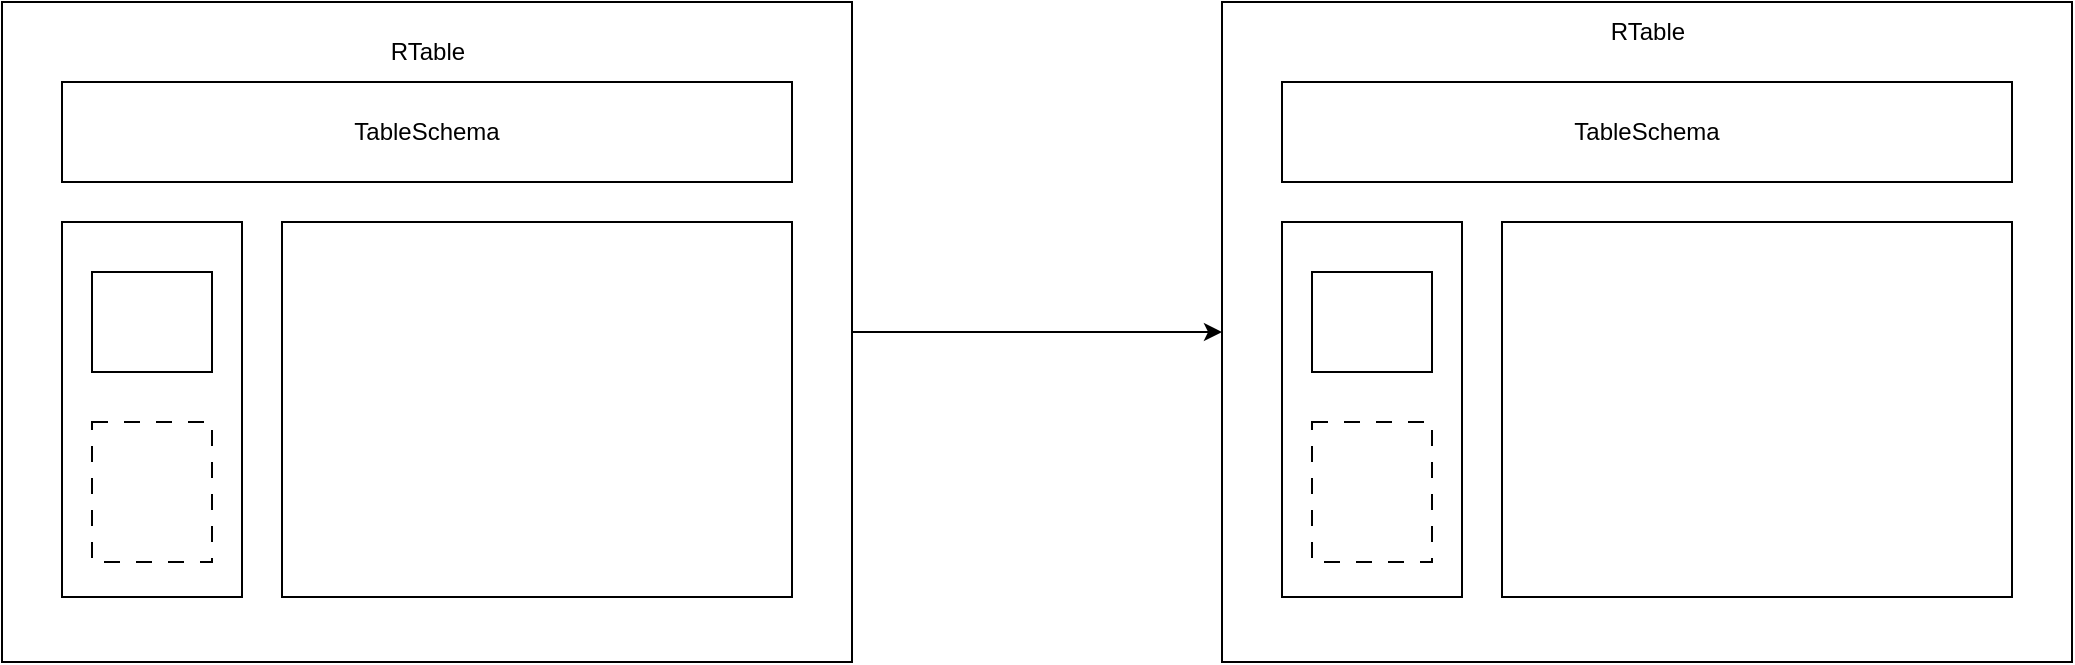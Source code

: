 <mxfile version="26.1.0">
  <diagram name="Page-1" id="74b105a0-9070-1c63-61bc-23e55f88626e">
    <mxGraphModel dx="3827.5" dy="1121" grid="1" gridSize="10" guides="1" tooltips="1" connect="1" arrows="1" fold="1" page="1" pageScale="1.5" pageWidth="1169" pageHeight="826" background="none" math="0" shadow="0">
      <root>
        <mxCell id="0" style=";html=1;" />
        <mxCell id="1" style=";html=1;" parent="0" />
        <mxCell id="CUUbgYaL5cTZ6HXjsOBF-50" value="" style="rounded=0;whiteSpace=wrap;html=1;" vertex="1" parent="1">
          <mxGeometry x="160" y="260" width="425" height="330" as="geometry" />
        </mxCell>
        <mxCell id="CUUbgYaL5cTZ6HXjsOBF-51" value="RTable" style="text;html=1;align=center;verticalAlign=middle;whiteSpace=wrap;rounded=0;" vertex="1" parent="1">
          <mxGeometry x="342.5" y="260" width="60" height="30" as="geometry" />
        </mxCell>
        <mxCell id="CUUbgYaL5cTZ6HXjsOBF-52" value="TableSchema" style="rounded=0;whiteSpace=wrap;html=1;" vertex="1" parent="1">
          <mxGeometry x="190" y="300" width="365" height="50" as="geometry" />
        </mxCell>
        <mxCell id="CUUbgYaL5cTZ6HXjsOBF-53" value="" style="rounded=0;whiteSpace=wrap;html=1;" vertex="1" parent="1">
          <mxGeometry x="300" y="370" width="255" height="187.5" as="geometry" />
        </mxCell>
        <mxCell id="CUUbgYaL5cTZ6HXjsOBF-54" value="" style="rounded=0;whiteSpace=wrap;html=1;" vertex="1" parent="1">
          <mxGeometry x="190" y="370" width="90" height="187.5" as="geometry" />
        </mxCell>
        <mxCell id="CUUbgYaL5cTZ6HXjsOBF-55" value="" style="rounded=0;whiteSpace=wrap;html=1;" vertex="1" parent="1">
          <mxGeometry x="205" y="395" width="60" height="50" as="geometry" />
        </mxCell>
        <mxCell id="CUUbgYaL5cTZ6HXjsOBF-56" value="" style="rounded=0;whiteSpace=wrap;html=1;dashed=1;dashPattern=8 8;" vertex="1" parent="1">
          <mxGeometry x="205" y="470" width="60" height="70" as="geometry" />
        </mxCell>
        <mxCell id="CUUbgYaL5cTZ6HXjsOBF-66" style="edgeStyle=orthogonalEdgeStyle;rounded=0;orthogonalLoop=1;jettySize=auto;html=1;entryX=0;entryY=0.5;entryDx=0;entryDy=0;" edge="1" parent="1" source="CUUbgYaL5cTZ6HXjsOBF-58" target="CUUbgYaL5cTZ6HXjsOBF-50">
          <mxGeometry relative="1" as="geometry" />
        </mxCell>
        <mxCell id="CUUbgYaL5cTZ6HXjsOBF-58" value="" style="rounded=0;whiteSpace=wrap;html=1;" vertex="1" parent="1">
          <mxGeometry x="-450" y="260" width="425" height="330" as="geometry" />
        </mxCell>
        <mxCell id="CUUbgYaL5cTZ6HXjsOBF-59" value="RTable" style="text;html=1;align=center;verticalAlign=middle;whiteSpace=wrap;rounded=0;" vertex="1" parent="1">
          <mxGeometry x="-267.5" y="270" width="60" height="30" as="geometry" />
        </mxCell>
        <mxCell id="CUUbgYaL5cTZ6HXjsOBF-60" value="TableSchema" style="rounded=0;whiteSpace=wrap;html=1;" vertex="1" parent="1">
          <mxGeometry x="-420" y="300" width="365" height="50" as="geometry" />
        </mxCell>
        <mxCell id="CUUbgYaL5cTZ6HXjsOBF-61" value="" style="rounded=0;whiteSpace=wrap;html=1;" vertex="1" parent="1">
          <mxGeometry x="-310" y="370" width="255" height="187.5" as="geometry" />
        </mxCell>
        <mxCell id="CUUbgYaL5cTZ6HXjsOBF-62" value="" style="rounded=0;whiteSpace=wrap;html=1;" vertex="1" parent="1">
          <mxGeometry x="-420" y="370" width="90" height="187.5" as="geometry" />
        </mxCell>
        <mxCell id="CUUbgYaL5cTZ6HXjsOBF-63" value="" style="rounded=0;whiteSpace=wrap;html=1;" vertex="1" parent="1">
          <mxGeometry x="-405" y="395" width="60" height="50" as="geometry" />
        </mxCell>
        <mxCell id="CUUbgYaL5cTZ6HXjsOBF-64" value="" style="rounded=0;whiteSpace=wrap;html=1;dashed=1;dashPattern=8 8;" vertex="1" parent="1">
          <mxGeometry x="-405" y="470" width="60" height="70" as="geometry" />
        </mxCell>
      </root>
    </mxGraphModel>
  </diagram>
</mxfile>
